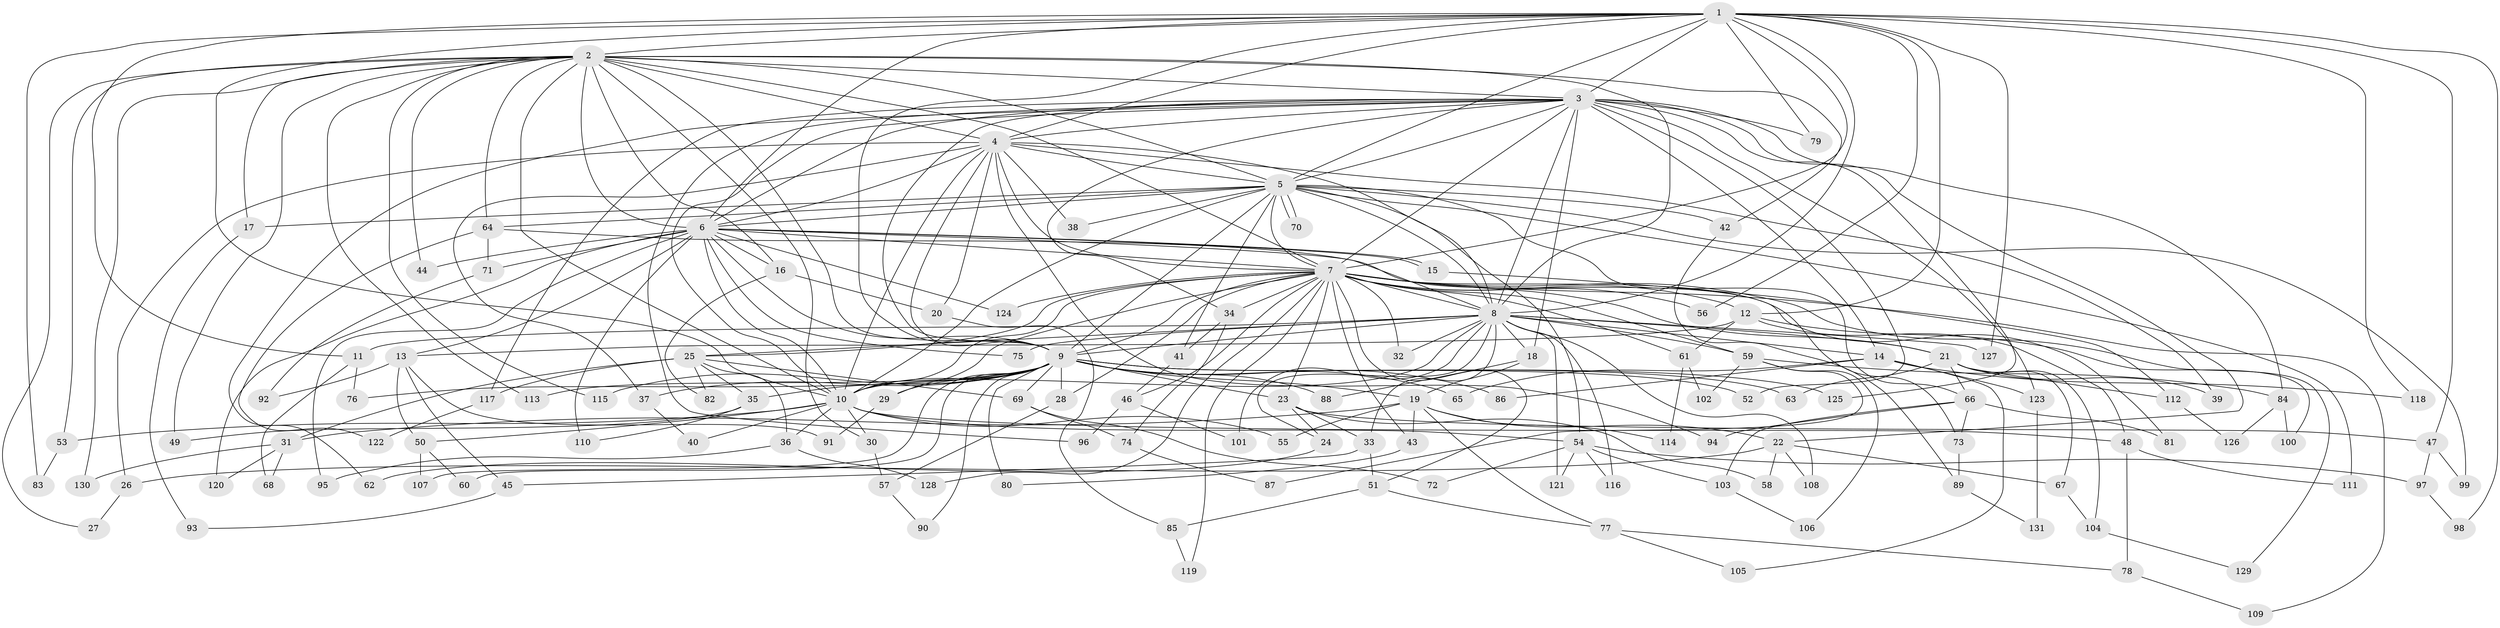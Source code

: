 // coarse degree distribution, {12: 0.019230769230769232, 23: 0.019230769230769232, 25: 0.019230769230769232, 14: 0.019230769230769232, 21: 0.019230769230769232, 16: 0.019230769230769232, 11: 0.019230769230769232, 4: 0.09615384615384616, 5: 0.038461538461538464, 6: 0.038461538461538464, 3: 0.25, 7: 0.07692307692307693, 8: 0.019230769230769232, 10: 0.019230769230769232, 2: 0.3076923076923077, 1: 0.019230769230769232}
// Generated by graph-tools (version 1.1) at 2025/17/03/04/25 18:17:31]
// undirected, 131 vertices, 287 edges
graph export_dot {
graph [start="1"]
  node [color=gray90,style=filled];
  1;
  2;
  3;
  4;
  5;
  6;
  7;
  8;
  9;
  10;
  11;
  12;
  13;
  14;
  15;
  16;
  17;
  18;
  19;
  20;
  21;
  22;
  23;
  24;
  25;
  26;
  27;
  28;
  29;
  30;
  31;
  32;
  33;
  34;
  35;
  36;
  37;
  38;
  39;
  40;
  41;
  42;
  43;
  44;
  45;
  46;
  47;
  48;
  49;
  50;
  51;
  52;
  53;
  54;
  55;
  56;
  57;
  58;
  59;
  60;
  61;
  62;
  63;
  64;
  65;
  66;
  67;
  68;
  69;
  70;
  71;
  72;
  73;
  74;
  75;
  76;
  77;
  78;
  79;
  80;
  81;
  82;
  83;
  84;
  85;
  86;
  87;
  88;
  89;
  90;
  91;
  92;
  93;
  94;
  95;
  96;
  97;
  98;
  99;
  100;
  101;
  102;
  103;
  104;
  105;
  106;
  107;
  108;
  109;
  110;
  111;
  112;
  113;
  114;
  115;
  116;
  117;
  118;
  119;
  120;
  121;
  122;
  123;
  124;
  125;
  126;
  127;
  128;
  129;
  130;
  131;
  1 -- 2;
  1 -- 3;
  1 -- 4;
  1 -- 5;
  1 -- 6;
  1 -- 7;
  1 -- 8;
  1 -- 9;
  1 -- 10;
  1 -- 11;
  1 -- 12;
  1 -- 47;
  1 -- 56;
  1 -- 79;
  1 -- 83;
  1 -- 98;
  1 -- 118;
  1 -- 127;
  2 -- 3;
  2 -- 4;
  2 -- 5;
  2 -- 6;
  2 -- 7;
  2 -- 8;
  2 -- 9;
  2 -- 10;
  2 -- 16;
  2 -- 17;
  2 -- 27;
  2 -- 30;
  2 -- 42;
  2 -- 44;
  2 -- 49;
  2 -- 53;
  2 -- 64;
  2 -- 113;
  2 -- 115;
  2 -- 130;
  3 -- 4;
  3 -- 5;
  3 -- 6;
  3 -- 7;
  3 -- 8;
  3 -- 9;
  3 -- 10;
  3 -- 14;
  3 -- 18;
  3 -- 22;
  3 -- 34;
  3 -- 52;
  3 -- 62;
  3 -- 79;
  3 -- 84;
  3 -- 96;
  3 -- 117;
  3 -- 123;
  3 -- 125;
  4 -- 5;
  4 -- 6;
  4 -- 7;
  4 -- 8;
  4 -- 9;
  4 -- 10;
  4 -- 20;
  4 -- 26;
  4 -- 37;
  4 -- 38;
  4 -- 39;
  4 -- 94;
  5 -- 6;
  5 -- 7;
  5 -- 8;
  5 -- 9;
  5 -- 10;
  5 -- 17;
  5 -- 38;
  5 -- 41;
  5 -- 42;
  5 -- 54;
  5 -- 64;
  5 -- 66;
  5 -- 70;
  5 -- 70;
  5 -- 99;
  5 -- 111;
  6 -- 7;
  6 -- 8;
  6 -- 9;
  6 -- 10;
  6 -- 13;
  6 -- 15;
  6 -- 15;
  6 -- 16;
  6 -- 44;
  6 -- 71;
  6 -- 75;
  6 -- 95;
  6 -- 110;
  6 -- 120;
  6 -- 124;
  7 -- 8;
  7 -- 9;
  7 -- 10;
  7 -- 12;
  7 -- 21;
  7 -- 23;
  7 -- 25;
  7 -- 28;
  7 -- 29;
  7 -- 32;
  7 -- 34;
  7 -- 43;
  7 -- 46;
  7 -- 51;
  7 -- 56;
  7 -- 59;
  7 -- 61;
  7 -- 81;
  7 -- 109;
  7 -- 119;
  7 -- 124;
  7 -- 128;
  7 -- 129;
  8 -- 9;
  8 -- 10;
  8 -- 11;
  8 -- 14;
  8 -- 18;
  8 -- 21;
  8 -- 24;
  8 -- 25;
  8 -- 32;
  8 -- 33;
  8 -- 59;
  8 -- 75;
  8 -- 101;
  8 -- 108;
  8 -- 116;
  8 -- 121;
  8 -- 127;
  9 -- 10;
  9 -- 19;
  9 -- 23;
  9 -- 28;
  9 -- 29;
  9 -- 35;
  9 -- 37;
  9 -- 52;
  9 -- 60;
  9 -- 63;
  9 -- 65;
  9 -- 69;
  9 -- 76;
  9 -- 80;
  9 -- 86;
  9 -- 88;
  9 -- 90;
  9 -- 107;
  9 -- 113;
  9 -- 115;
  9 -- 125;
  10 -- 30;
  10 -- 36;
  10 -- 40;
  10 -- 48;
  10 -- 50;
  10 -- 53;
  10 -- 54;
  10 -- 55;
  11 -- 68;
  11 -- 76;
  12 -- 13;
  12 -- 48;
  12 -- 61;
  12 -- 100;
  13 -- 45;
  13 -- 50;
  13 -- 91;
  13 -- 92;
  14 -- 65;
  14 -- 86;
  14 -- 105;
  14 -- 118;
  14 -- 123;
  15 -- 112;
  16 -- 20;
  16 -- 82;
  17 -- 93;
  18 -- 19;
  18 -- 88;
  19 -- 22;
  19 -- 31;
  19 -- 43;
  19 -- 55;
  19 -- 77;
  19 -- 114;
  20 -- 85;
  21 -- 39;
  21 -- 63;
  21 -- 66;
  21 -- 67;
  21 -- 104;
  21 -- 112;
  22 -- 26;
  22 -- 58;
  22 -- 67;
  22 -- 108;
  23 -- 24;
  23 -- 33;
  23 -- 47;
  23 -- 58;
  24 -- 62;
  25 -- 31;
  25 -- 35;
  25 -- 36;
  25 -- 69;
  25 -- 82;
  25 -- 117;
  26 -- 27;
  28 -- 57;
  29 -- 91;
  30 -- 57;
  31 -- 68;
  31 -- 120;
  31 -- 130;
  33 -- 45;
  33 -- 51;
  34 -- 41;
  34 -- 74;
  35 -- 49;
  35 -- 110;
  36 -- 95;
  36 -- 128;
  37 -- 40;
  41 -- 46;
  42 -- 89;
  43 -- 80;
  45 -- 93;
  46 -- 96;
  46 -- 101;
  47 -- 97;
  47 -- 99;
  48 -- 78;
  48 -- 111;
  50 -- 60;
  50 -- 107;
  51 -- 77;
  51 -- 85;
  53 -- 83;
  54 -- 72;
  54 -- 97;
  54 -- 103;
  54 -- 116;
  54 -- 121;
  57 -- 90;
  59 -- 84;
  59 -- 87;
  59 -- 102;
  59 -- 106;
  61 -- 102;
  61 -- 114;
  64 -- 71;
  64 -- 73;
  64 -- 122;
  66 -- 73;
  66 -- 81;
  66 -- 94;
  66 -- 103;
  67 -- 104;
  69 -- 72;
  69 -- 74;
  71 -- 92;
  73 -- 89;
  74 -- 87;
  77 -- 78;
  77 -- 105;
  78 -- 109;
  84 -- 100;
  84 -- 126;
  85 -- 119;
  89 -- 131;
  97 -- 98;
  103 -- 106;
  104 -- 129;
  112 -- 126;
  117 -- 122;
  123 -- 131;
}
